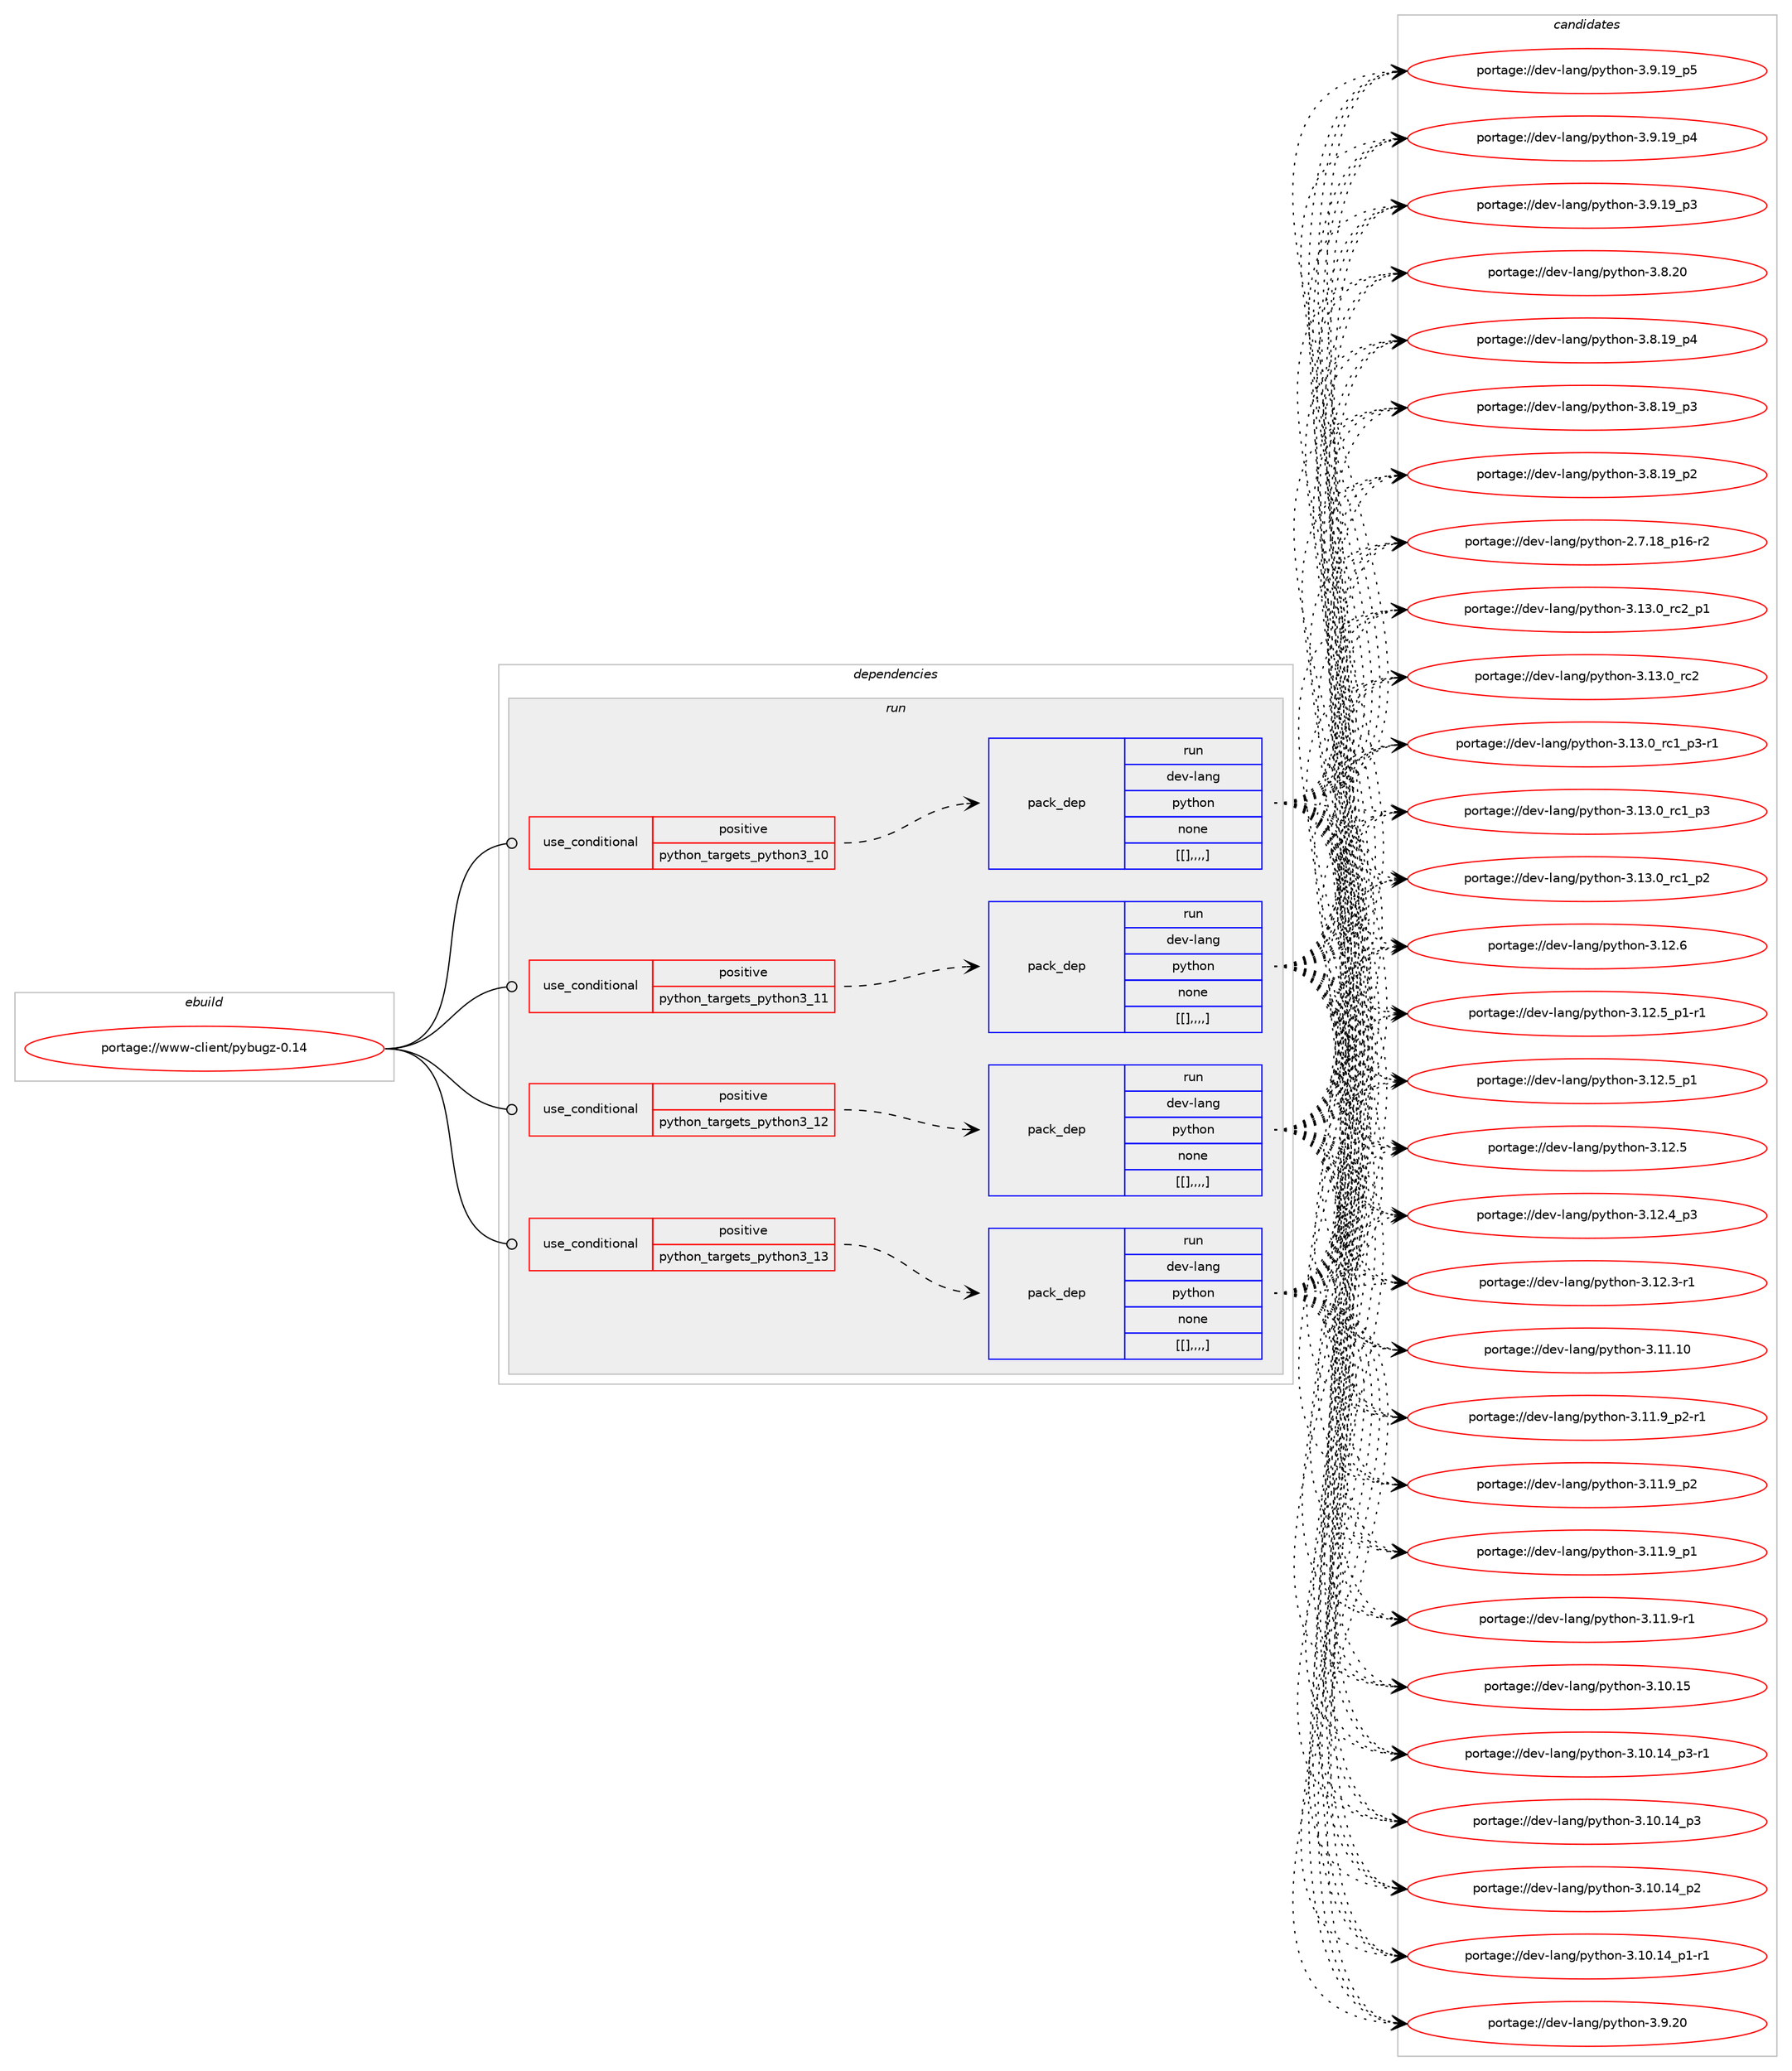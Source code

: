 digraph prolog {

# *************
# Graph options
# *************

newrank=true;
concentrate=true;
compound=true;
graph [rankdir=LR,fontname=Helvetica,fontsize=10,ranksep=1.5];#, ranksep=2.5, nodesep=0.2];
edge  [arrowhead=vee];
node  [fontname=Helvetica,fontsize=10];

# **********
# The ebuild
# **********

subgraph cluster_leftcol {
color=gray;
label=<<i>ebuild</i>>;
id [label="portage://www-client/pybugz-0.14", color=red, width=4, href="../www-client/pybugz-0.14.svg"];
}

# ****************
# The dependencies
# ****************

subgraph cluster_midcol {
color=gray;
label=<<i>dependencies</i>>;
subgraph cluster_compile {
fillcolor="#eeeeee";
style=filled;
label=<<i>compile</i>>;
}
subgraph cluster_compileandrun {
fillcolor="#eeeeee";
style=filled;
label=<<i>compile and run</i>>;
}
subgraph cluster_run {
fillcolor="#eeeeee";
style=filled;
label=<<i>run</i>>;
subgraph cond11131 {
dependency30666 [label=<<TABLE BORDER="0" CELLBORDER="1" CELLSPACING="0" CELLPADDING="4"><TR><TD ROWSPAN="3" CELLPADDING="10">use_conditional</TD></TR><TR><TD>positive</TD></TR><TR><TD>python_targets_python3_10</TD></TR></TABLE>>, shape=none, color=red];
subgraph pack19313 {
dependency30667 [label=<<TABLE BORDER="0" CELLBORDER="1" CELLSPACING="0" CELLPADDING="4" WIDTH="220"><TR><TD ROWSPAN="6" CELLPADDING="30">pack_dep</TD></TR><TR><TD WIDTH="110">run</TD></TR><TR><TD>dev-lang</TD></TR><TR><TD>python</TD></TR><TR><TD>none</TD></TR><TR><TD>[[],,,,]</TD></TR></TABLE>>, shape=none, color=blue];
}
dependency30666:e -> dependency30667:w [weight=20,style="dashed",arrowhead="vee"];
}
id:e -> dependency30666:w [weight=20,style="solid",arrowhead="odot"];
subgraph cond11132 {
dependency30668 [label=<<TABLE BORDER="0" CELLBORDER="1" CELLSPACING="0" CELLPADDING="4"><TR><TD ROWSPAN="3" CELLPADDING="10">use_conditional</TD></TR><TR><TD>positive</TD></TR><TR><TD>python_targets_python3_11</TD></TR></TABLE>>, shape=none, color=red];
subgraph pack19314 {
dependency30669 [label=<<TABLE BORDER="0" CELLBORDER="1" CELLSPACING="0" CELLPADDING="4" WIDTH="220"><TR><TD ROWSPAN="6" CELLPADDING="30">pack_dep</TD></TR><TR><TD WIDTH="110">run</TD></TR><TR><TD>dev-lang</TD></TR><TR><TD>python</TD></TR><TR><TD>none</TD></TR><TR><TD>[[],,,,]</TD></TR></TABLE>>, shape=none, color=blue];
}
dependency30668:e -> dependency30669:w [weight=20,style="dashed",arrowhead="vee"];
}
id:e -> dependency30668:w [weight=20,style="solid",arrowhead="odot"];
subgraph cond11133 {
dependency30670 [label=<<TABLE BORDER="0" CELLBORDER="1" CELLSPACING="0" CELLPADDING="4"><TR><TD ROWSPAN="3" CELLPADDING="10">use_conditional</TD></TR><TR><TD>positive</TD></TR><TR><TD>python_targets_python3_12</TD></TR></TABLE>>, shape=none, color=red];
subgraph pack19315 {
dependency30671 [label=<<TABLE BORDER="0" CELLBORDER="1" CELLSPACING="0" CELLPADDING="4" WIDTH="220"><TR><TD ROWSPAN="6" CELLPADDING="30">pack_dep</TD></TR><TR><TD WIDTH="110">run</TD></TR><TR><TD>dev-lang</TD></TR><TR><TD>python</TD></TR><TR><TD>none</TD></TR><TR><TD>[[],,,,]</TD></TR></TABLE>>, shape=none, color=blue];
}
dependency30670:e -> dependency30671:w [weight=20,style="dashed",arrowhead="vee"];
}
id:e -> dependency30670:w [weight=20,style="solid",arrowhead="odot"];
subgraph cond11134 {
dependency30672 [label=<<TABLE BORDER="0" CELLBORDER="1" CELLSPACING="0" CELLPADDING="4"><TR><TD ROWSPAN="3" CELLPADDING="10">use_conditional</TD></TR><TR><TD>positive</TD></TR><TR><TD>python_targets_python3_13</TD></TR></TABLE>>, shape=none, color=red];
subgraph pack19316 {
dependency30673 [label=<<TABLE BORDER="0" CELLBORDER="1" CELLSPACING="0" CELLPADDING="4" WIDTH="220"><TR><TD ROWSPAN="6" CELLPADDING="30">pack_dep</TD></TR><TR><TD WIDTH="110">run</TD></TR><TR><TD>dev-lang</TD></TR><TR><TD>python</TD></TR><TR><TD>none</TD></TR><TR><TD>[[],,,,]</TD></TR></TABLE>>, shape=none, color=blue];
}
dependency30672:e -> dependency30673:w [weight=20,style="dashed",arrowhead="vee"];
}
id:e -> dependency30672:w [weight=20,style="solid",arrowhead="odot"];
}
}

# **************
# The candidates
# **************

subgraph cluster_choices {
rank=same;
color=gray;
label=<<i>candidates</i>>;

subgraph choice19313 {
color=black;
nodesep=1;
choice100101118451089711010347112121116104111110455146495146489511499509511249 [label="portage://dev-lang/python-3.13.0_rc2_p1", color=red, width=4,href="../dev-lang/python-3.13.0_rc2_p1.svg"];
choice10010111845108971101034711212111610411111045514649514648951149950 [label="portage://dev-lang/python-3.13.0_rc2", color=red, width=4,href="../dev-lang/python-3.13.0_rc2.svg"];
choice1001011184510897110103471121211161041111104551464951464895114994995112514511449 [label="portage://dev-lang/python-3.13.0_rc1_p3-r1", color=red, width=4,href="../dev-lang/python-3.13.0_rc1_p3-r1.svg"];
choice100101118451089711010347112121116104111110455146495146489511499499511251 [label="portage://dev-lang/python-3.13.0_rc1_p3", color=red, width=4,href="../dev-lang/python-3.13.0_rc1_p3.svg"];
choice100101118451089711010347112121116104111110455146495146489511499499511250 [label="portage://dev-lang/python-3.13.0_rc1_p2", color=red, width=4,href="../dev-lang/python-3.13.0_rc1_p2.svg"];
choice10010111845108971101034711212111610411111045514649504654 [label="portage://dev-lang/python-3.12.6", color=red, width=4,href="../dev-lang/python-3.12.6.svg"];
choice1001011184510897110103471121211161041111104551464950465395112494511449 [label="portage://dev-lang/python-3.12.5_p1-r1", color=red, width=4,href="../dev-lang/python-3.12.5_p1-r1.svg"];
choice100101118451089711010347112121116104111110455146495046539511249 [label="portage://dev-lang/python-3.12.5_p1", color=red, width=4,href="../dev-lang/python-3.12.5_p1.svg"];
choice10010111845108971101034711212111610411111045514649504653 [label="portage://dev-lang/python-3.12.5", color=red, width=4,href="../dev-lang/python-3.12.5.svg"];
choice100101118451089711010347112121116104111110455146495046529511251 [label="portage://dev-lang/python-3.12.4_p3", color=red, width=4,href="../dev-lang/python-3.12.4_p3.svg"];
choice100101118451089711010347112121116104111110455146495046514511449 [label="portage://dev-lang/python-3.12.3-r1", color=red, width=4,href="../dev-lang/python-3.12.3-r1.svg"];
choice1001011184510897110103471121211161041111104551464949464948 [label="portage://dev-lang/python-3.11.10", color=red, width=4,href="../dev-lang/python-3.11.10.svg"];
choice1001011184510897110103471121211161041111104551464949465795112504511449 [label="portage://dev-lang/python-3.11.9_p2-r1", color=red, width=4,href="../dev-lang/python-3.11.9_p2-r1.svg"];
choice100101118451089711010347112121116104111110455146494946579511250 [label="portage://dev-lang/python-3.11.9_p2", color=red, width=4,href="../dev-lang/python-3.11.9_p2.svg"];
choice100101118451089711010347112121116104111110455146494946579511249 [label="portage://dev-lang/python-3.11.9_p1", color=red, width=4,href="../dev-lang/python-3.11.9_p1.svg"];
choice100101118451089711010347112121116104111110455146494946574511449 [label="portage://dev-lang/python-3.11.9-r1", color=red, width=4,href="../dev-lang/python-3.11.9-r1.svg"];
choice1001011184510897110103471121211161041111104551464948464953 [label="portage://dev-lang/python-3.10.15", color=red, width=4,href="../dev-lang/python-3.10.15.svg"];
choice100101118451089711010347112121116104111110455146494846495295112514511449 [label="portage://dev-lang/python-3.10.14_p3-r1", color=red, width=4,href="../dev-lang/python-3.10.14_p3-r1.svg"];
choice10010111845108971101034711212111610411111045514649484649529511251 [label="portage://dev-lang/python-3.10.14_p3", color=red, width=4,href="../dev-lang/python-3.10.14_p3.svg"];
choice10010111845108971101034711212111610411111045514649484649529511250 [label="portage://dev-lang/python-3.10.14_p2", color=red, width=4,href="../dev-lang/python-3.10.14_p2.svg"];
choice100101118451089711010347112121116104111110455146494846495295112494511449 [label="portage://dev-lang/python-3.10.14_p1-r1", color=red, width=4,href="../dev-lang/python-3.10.14_p1-r1.svg"];
choice10010111845108971101034711212111610411111045514657465048 [label="portage://dev-lang/python-3.9.20", color=red, width=4,href="../dev-lang/python-3.9.20.svg"];
choice100101118451089711010347112121116104111110455146574649579511253 [label="portage://dev-lang/python-3.9.19_p5", color=red, width=4,href="../dev-lang/python-3.9.19_p5.svg"];
choice100101118451089711010347112121116104111110455146574649579511252 [label="portage://dev-lang/python-3.9.19_p4", color=red, width=4,href="../dev-lang/python-3.9.19_p4.svg"];
choice100101118451089711010347112121116104111110455146574649579511251 [label="portage://dev-lang/python-3.9.19_p3", color=red, width=4,href="../dev-lang/python-3.9.19_p3.svg"];
choice10010111845108971101034711212111610411111045514656465048 [label="portage://dev-lang/python-3.8.20", color=red, width=4,href="../dev-lang/python-3.8.20.svg"];
choice100101118451089711010347112121116104111110455146564649579511252 [label="portage://dev-lang/python-3.8.19_p4", color=red, width=4,href="../dev-lang/python-3.8.19_p4.svg"];
choice100101118451089711010347112121116104111110455146564649579511251 [label="portage://dev-lang/python-3.8.19_p3", color=red, width=4,href="../dev-lang/python-3.8.19_p3.svg"];
choice100101118451089711010347112121116104111110455146564649579511250 [label="portage://dev-lang/python-3.8.19_p2", color=red, width=4,href="../dev-lang/python-3.8.19_p2.svg"];
choice100101118451089711010347112121116104111110455046554649569511249544511450 [label="portage://dev-lang/python-2.7.18_p16-r2", color=red, width=4,href="../dev-lang/python-2.7.18_p16-r2.svg"];
dependency30667:e -> choice100101118451089711010347112121116104111110455146495146489511499509511249:w [style=dotted,weight="100"];
dependency30667:e -> choice10010111845108971101034711212111610411111045514649514648951149950:w [style=dotted,weight="100"];
dependency30667:e -> choice1001011184510897110103471121211161041111104551464951464895114994995112514511449:w [style=dotted,weight="100"];
dependency30667:e -> choice100101118451089711010347112121116104111110455146495146489511499499511251:w [style=dotted,weight="100"];
dependency30667:e -> choice100101118451089711010347112121116104111110455146495146489511499499511250:w [style=dotted,weight="100"];
dependency30667:e -> choice10010111845108971101034711212111610411111045514649504654:w [style=dotted,weight="100"];
dependency30667:e -> choice1001011184510897110103471121211161041111104551464950465395112494511449:w [style=dotted,weight="100"];
dependency30667:e -> choice100101118451089711010347112121116104111110455146495046539511249:w [style=dotted,weight="100"];
dependency30667:e -> choice10010111845108971101034711212111610411111045514649504653:w [style=dotted,weight="100"];
dependency30667:e -> choice100101118451089711010347112121116104111110455146495046529511251:w [style=dotted,weight="100"];
dependency30667:e -> choice100101118451089711010347112121116104111110455146495046514511449:w [style=dotted,weight="100"];
dependency30667:e -> choice1001011184510897110103471121211161041111104551464949464948:w [style=dotted,weight="100"];
dependency30667:e -> choice1001011184510897110103471121211161041111104551464949465795112504511449:w [style=dotted,weight="100"];
dependency30667:e -> choice100101118451089711010347112121116104111110455146494946579511250:w [style=dotted,weight="100"];
dependency30667:e -> choice100101118451089711010347112121116104111110455146494946579511249:w [style=dotted,weight="100"];
dependency30667:e -> choice100101118451089711010347112121116104111110455146494946574511449:w [style=dotted,weight="100"];
dependency30667:e -> choice1001011184510897110103471121211161041111104551464948464953:w [style=dotted,weight="100"];
dependency30667:e -> choice100101118451089711010347112121116104111110455146494846495295112514511449:w [style=dotted,weight="100"];
dependency30667:e -> choice10010111845108971101034711212111610411111045514649484649529511251:w [style=dotted,weight="100"];
dependency30667:e -> choice10010111845108971101034711212111610411111045514649484649529511250:w [style=dotted,weight="100"];
dependency30667:e -> choice100101118451089711010347112121116104111110455146494846495295112494511449:w [style=dotted,weight="100"];
dependency30667:e -> choice10010111845108971101034711212111610411111045514657465048:w [style=dotted,weight="100"];
dependency30667:e -> choice100101118451089711010347112121116104111110455146574649579511253:w [style=dotted,weight="100"];
dependency30667:e -> choice100101118451089711010347112121116104111110455146574649579511252:w [style=dotted,weight="100"];
dependency30667:e -> choice100101118451089711010347112121116104111110455146574649579511251:w [style=dotted,weight="100"];
dependency30667:e -> choice10010111845108971101034711212111610411111045514656465048:w [style=dotted,weight="100"];
dependency30667:e -> choice100101118451089711010347112121116104111110455146564649579511252:w [style=dotted,weight="100"];
dependency30667:e -> choice100101118451089711010347112121116104111110455146564649579511251:w [style=dotted,weight="100"];
dependency30667:e -> choice100101118451089711010347112121116104111110455146564649579511250:w [style=dotted,weight="100"];
dependency30667:e -> choice100101118451089711010347112121116104111110455046554649569511249544511450:w [style=dotted,weight="100"];
}
subgraph choice19314 {
color=black;
nodesep=1;
choice100101118451089711010347112121116104111110455146495146489511499509511249 [label="portage://dev-lang/python-3.13.0_rc2_p1", color=red, width=4,href="../dev-lang/python-3.13.0_rc2_p1.svg"];
choice10010111845108971101034711212111610411111045514649514648951149950 [label="portage://dev-lang/python-3.13.0_rc2", color=red, width=4,href="../dev-lang/python-3.13.0_rc2.svg"];
choice1001011184510897110103471121211161041111104551464951464895114994995112514511449 [label="portage://dev-lang/python-3.13.0_rc1_p3-r1", color=red, width=4,href="../dev-lang/python-3.13.0_rc1_p3-r1.svg"];
choice100101118451089711010347112121116104111110455146495146489511499499511251 [label="portage://dev-lang/python-3.13.0_rc1_p3", color=red, width=4,href="../dev-lang/python-3.13.0_rc1_p3.svg"];
choice100101118451089711010347112121116104111110455146495146489511499499511250 [label="portage://dev-lang/python-3.13.0_rc1_p2", color=red, width=4,href="../dev-lang/python-3.13.0_rc1_p2.svg"];
choice10010111845108971101034711212111610411111045514649504654 [label="portage://dev-lang/python-3.12.6", color=red, width=4,href="../dev-lang/python-3.12.6.svg"];
choice1001011184510897110103471121211161041111104551464950465395112494511449 [label="portage://dev-lang/python-3.12.5_p1-r1", color=red, width=4,href="../dev-lang/python-3.12.5_p1-r1.svg"];
choice100101118451089711010347112121116104111110455146495046539511249 [label="portage://dev-lang/python-3.12.5_p1", color=red, width=4,href="../dev-lang/python-3.12.5_p1.svg"];
choice10010111845108971101034711212111610411111045514649504653 [label="portage://dev-lang/python-3.12.5", color=red, width=4,href="../dev-lang/python-3.12.5.svg"];
choice100101118451089711010347112121116104111110455146495046529511251 [label="portage://dev-lang/python-3.12.4_p3", color=red, width=4,href="../dev-lang/python-3.12.4_p3.svg"];
choice100101118451089711010347112121116104111110455146495046514511449 [label="portage://dev-lang/python-3.12.3-r1", color=red, width=4,href="../dev-lang/python-3.12.3-r1.svg"];
choice1001011184510897110103471121211161041111104551464949464948 [label="portage://dev-lang/python-3.11.10", color=red, width=4,href="../dev-lang/python-3.11.10.svg"];
choice1001011184510897110103471121211161041111104551464949465795112504511449 [label="portage://dev-lang/python-3.11.9_p2-r1", color=red, width=4,href="../dev-lang/python-3.11.9_p2-r1.svg"];
choice100101118451089711010347112121116104111110455146494946579511250 [label="portage://dev-lang/python-3.11.9_p2", color=red, width=4,href="../dev-lang/python-3.11.9_p2.svg"];
choice100101118451089711010347112121116104111110455146494946579511249 [label="portage://dev-lang/python-3.11.9_p1", color=red, width=4,href="../dev-lang/python-3.11.9_p1.svg"];
choice100101118451089711010347112121116104111110455146494946574511449 [label="portage://dev-lang/python-3.11.9-r1", color=red, width=4,href="../dev-lang/python-3.11.9-r1.svg"];
choice1001011184510897110103471121211161041111104551464948464953 [label="portage://dev-lang/python-3.10.15", color=red, width=4,href="../dev-lang/python-3.10.15.svg"];
choice100101118451089711010347112121116104111110455146494846495295112514511449 [label="portage://dev-lang/python-3.10.14_p3-r1", color=red, width=4,href="../dev-lang/python-3.10.14_p3-r1.svg"];
choice10010111845108971101034711212111610411111045514649484649529511251 [label="portage://dev-lang/python-3.10.14_p3", color=red, width=4,href="../dev-lang/python-3.10.14_p3.svg"];
choice10010111845108971101034711212111610411111045514649484649529511250 [label="portage://dev-lang/python-3.10.14_p2", color=red, width=4,href="../dev-lang/python-3.10.14_p2.svg"];
choice100101118451089711010347112121116104111110455146494846495295112494511449 [label="portage://dev-lang/python-3.10.14_p1-r1", color=red, width=4,href="../dev-lang/python-3.10.14_p1-r1.svg"];
choice10010111845108971101034711212111610411111045514657465048 [label="portage://dev-lang/python-3.9.20", color=red, width=4,href="../dev-lang/python-3.9.20.svg"];
choice100101118451089711010347112121116104111110455146574649579511253 [label="portage://dev-lang/python-3.9.19_p5", color=red, width=4,href="../dev-lang/python-3.9.19_p5.svg"];
choice100101118451089711010347112121116104111110455146574649579511252 [label="portage://dev-lang/python-3.9.19_p4", color=red, width=4,href="../dev-lang/python-3.9.19_p4.svg"];
choice100101118451089711010347112121116104111110455146574649579511251 [label="portage://dev-lang/python-3.9.19_p3", color=red, width=4,href="../dev-lang/python-3.9.19_p3.svg"];
choice10010111845108971101034711212111610411111045514656465048 [label="portage://dev-lang/python-3.8.20", color=red, width=4,href="../dev-lang/python-3.8.20.svg"];
choice100101118451089711010347112121116104111110455146564649579511252 [label="portage://dev-lang/python-3.8.19_p4", color=red, width=4,href="../dev-lang/python-3.8.19_p4.svg"];
choice100101118451089711010347112121116104111110455146564649579511251 [label="portage://dev-lang/python-3.8.19_p3", color=red, width=4,href="../dev-lang/python-3.8.19_p3.svg"];
choice100101118451089711010347112121116104111110455146564649579511250 [label="portage://dev-lang/python-3.8.19_p2", color=red, width=4,href="../dev-lang/python-3.8.19_p2.svg"];
choice100101118451089711010347112121116104111110455046554649569511249544511450 [label="portage://dev-lang/python-2.7.18_p16-r2", color=red, width=4,href="../dev-lang/python-2.7.18_p16-r2.svg"];
dependency30669:e -> choice100101118451089711010347112121116104111110455146495146489511499509511249:w [style=dotted,weight="100"];
dependency30669:e -> choice10010111845108971101034711212111610411111045514649514648951149950:w [style=dotted,weight="100"];
dependency30669:e -> choice1001011184510897110103471121211161041111104551464951464895114994995112514511449:w [style=dotted,weight="100"];
dependency30669:e -> choice100101118451089711010347112121116104111110455146495146489511499499511251:w [style=dotted,weight="100"];
dependency30669:e -> choice100101118451089711010347112121116104111110455146495146489511499499511250:w [style=dotted,weight="100"];
dependency30669:e -> choice10010111845108971101034711212111610411111045514649504654:w [style=dotted,weight="100"];
dependency30669:e -> choice1001011184510897110103471121211161041111104551464950465395112494511449:w [style=dotted,weight="100"];
dependency30669:e -> choice100101118451089711010347112121116104111110455146495046539511249:w [style=dotted,weight="100"];
dependency30669:e -> choice10010111845108971101034711212111610411111045514649504653:w [style=dotted,weight="100"];
dependency30669:e -> choice100101118451089711010347112121116104111110455146495046529511251:w [style=dotted,weight="100"];
dependency30669:e -> choice100101118451089711010347112121116104111110455146495046514511449:w [style=dotted,weight="100"];
dependency30669:e -> choice1001011184510897110103471121211161041111104551464949464948:w [style=dotted,weight="100"];
dependency30669:e -> choice1001011184510897110103471121211161041111104551464949465795112504511449:w [style=dotted,weight="100"];
dependency30669:e -> choice100101118451089711010347112121116104111110455146494946579511250:w [style=dotted,weight="100"];
dependency30669:e -> choice100101118451089711010347112121116104111110455146494946579511249:w [style=dotted,weight="100"];
dependency30669:e -> choice100101118451089711010347112121116104111110455146494946574511449:w [style=dotted,weight="100"];
dependency30669:e -> choice1001011184510897110103471121211161041111104551464948464953:w [style=dotted,weight="100"];
dependency30669:e -> choice100101118451089711010347112121116104111110455146494846495295112514511449:w [style=dotted,weight="100"];
dependency30669:e -> choice10010111845108971101034711212111610411111045514649484649529511251:w [style=dotted,weight="100"];
dependency30669:e -> choice10010111845108971101034711212111610411111045514649484649529511250:w [style=dotted,weight="100"];
dependency30669:e -> choice100101118451089711010347112121116104111110455146494846495295112494511449:w [style=dotted,weight="100"];
dependency30669:e -> choice10010111845108971101034711212111610411111045514657465048:w [style=dotted,weight="100"];
dependency30669:e -> choice100101118451089711010347112121116104111110455146574649579511253:w [style=dotted,weight="100"];
dependency30669:e -> choice100101118451089711010347112121116104111110455146574649579511252:w [style=dotted,weight="100"];
dependency30669:e -> choice100101118451089711010347112121116104111110455146574649579511251:w [style=dotted,weight="100"];
dependency30669:e -> choice10010111845108971101034711212111610411111045514656465048:w [style=dotted,weight="100"];
dependency30669:e -> choice100101118451089711010347112121116104111110455146564649579511252:w [style=dotted,weight="100"];
dependency30669:e -> choice100101118451089711010347112121116104111110455146564649579511251:w [style=dotted,weight="100"];
dependency30669:e -> choice100101118451089711010347112121116104111110455146564649579511250:w [style=dotted,weight="100"];
dependency30669:e -> choice100101118451089711010347112121116104111110455046554649569511249544511450:w [style=dotted,weight="100"];
}
subgraph choice19315 {
color=black;
nodesep=1;
choice100101118451089711010347112121116104111110455146495146489511499509511249 [label="portage://dev-lang/python-3.13.0_rc2_p1", color=red, width=4,href="../dev-lang/python-3.13.0_rc2_p1.svg"];
choice10010111845108971101034711212111610411111045514649514648951149950 [label="portage://dev-lang/python-3.13.0_rc2", color=red, width=4,href="../dev-lang/python-3.13.0_rc2.svg"];
choice1001011184510897110103471121211161041111104551464951464895114994995112514511449 [label="portage://dev-lang/python-3.13.0_rc1_p3-r1", color=red, width=4,href="../dev-lang/python-3.13.0_rc1_p3-r1.svg"];
choice100101118451089711010347112121116104111110455146495146489511499499511251 [label="portage://dev-lang/python-3.13.0_rc1_p3", color=red, width=4,href="../dev-lang/python-3.13.0_rc1_p3.svg"];
choice100101118451089711010347112121116104111110455146495146489511499499511250 [label="portage://dev-lang/python-3.13.0_rc1_p2", color=red, width=4,href="../dev-lang/python-3.13.0_rc1_p2.svg"];
choice10010111845108971101034711212111610411111045514649504654 [label="portage://dev-lang/python-3.12.6", color=red, width=4,href="../dev-lang/python-3.12.6.svg"];
choice1001011184510897110103471121211161041111104551464950465395112494511449 [label="portage://dev-lang/python-3.12.5_p1-r1", color=red, width=4,href="../dev-lang/python-3.12.5_p1-r1.svg"];
choice100101118451089711010347112121116104111110455146495046539511249 [label="portage://dev-lang/python-3.12.5_p1", color=red, width=4,href="../dev-lang/python-3.12.5_p1.svg"];
choice10010111845108971101034711212111610411111045514649504653 [label="portage://dev-lang/python-3.12.5", color=red, width=4,href="../dev-lang/python-3.12.5.svg"];
choice100101118451089711010347112121116104111110455146495046529511251 [label="portage://dev-lang/python-3.12.4_p3", color=red, width=4,href="../dev-lang/python-3.12.4_p3.svg"];
choice100101118451089711010347112121116104111110455146495046514511449 [label="portage://dev-lang/python-3.12.3-r1", color=red, width=4,href="../dev-lang/python-3.12.3-r1.svg"];
choice1001011184510897110103471121211161041111104551464949464948 [label="portage://dev-lang/python-3.11.10", color=red, width=4,href="../dev-lang/python-3.11.10.svg"];
choice1001011184510897110103471121211161041111104551464949465795112504511449 [label="portage://dev-lang/python-3.11.9_p2-r1", color=red, width=4,href="../dev-lang/python-3.11.9_p2-r1.svg"];
choice100101118451089711010347112121116104111110455146494946579511250 [label="portage://dev-lang/python-3.11.9_p2", color=red, width=4,href="../dev-lang/python-3.11.9_p2.svg"];
choice100101118451089711010347112121116104111110455146494946579511249 [label="portage://dev-lang/python-3.11.9_p1", color=red, width=4,href="../dev-lang/python-3.11.9_p1.svg"];
choice100101118451089711010347112121116104111110455146494946574511449 [label="portage://dev-lang/python-3.11.9-r1", color=red, width=4,href="../dev-lang/python-3.11.9-r1.svg"];
choice1001011184510897110103471121211161041111104551464948464953 [label="portage://dev-lang/python-3.10.15", color=red, width=4,href="../dev-lang/python-3.10.15.svg"];
choice100101118451089711010347112121116104111110455146494846495295112514511449 [label="portage://dev-lang/python-3.10.14_p3-r1", color=red, width=4,href="../dev-lang/python-3.10.14_p3-r1.svg"];
choice10010111845108971101034711212111610411111045514649484649529511251 [label="portage://dev-lang/python-3.10.14_p3", color=red, width=4,href="../dev-lang/python-3.10.14_p3.svg"];
choice10010111845108971101034711212111610411111045514649484649529511250 [label="portage://dev-lang/python-3.10.14_p2", color=red, width=4,href="../dev-lang/python-3.10.14_p2.svg"];
choice100101118451089711010347112121116104111110455146494846495295112494511449 [label="portage://dev-lang/python-3.10.14_p1-r1", color=red, width=4,href="../dev-lang/python-3.10.14_p1-r1.svg"];
choice10010111845108971101034711212111610411111045514657465048 [label="portage://dev-lang/python-3.9.20", color=red, width=4,href="../dev-lang/python-3.9.20.svg"];
choice100101118451089711010347112121116104111110455146574649579511253 [label="portage://dev-lang/python-3.9.19_p5", color=red, width=4,href="../dev-lang/python-3.9.19_p5.svg"];
choice100101118451089711010347112121116104111110455146574649579511252 [label="portage://dev-lang/python-3.9.19_p4", color=red, width=4,href="../dev-lang/python-3.9.19_p4.svg"];
choice100101118451089711010347112121116104111110455146574649579511251 [label="portage://dev-lang/python-3.9.19_p3", color=red, width=4,href="../dev-lang/python-3.9.19_p3.svg"];
choice10010111845108971101034711212111610411111045514656465048 [label="portage://dev-lang/python-3.8.20", color=red, width=4,href="../dev-lang/python-3.8.20.svg"];
choice100101118451089711010347112121116104111110455146564649579511252 [label="portage://dev-lang/python-3.8.19_p4", color=red, width=4,href="../dev-lang/python-3.8.19_p4.svg"];
choice100101118451089711010347112121116104111110455146564649579511251 [label="portage://dev-lang/python-3.8.19_p3", color=red, width=4,href="../dev-lang/python-3.8.19_p3.svg"];
choice100101118451089711010347112121116104111110455146564649579511250 [label="portage://dev-lang/python-3.8.19_p2", color=red, width=4,href="../dev-lang/python-3.8.19_p2.svg"];
choice100101118451089711010347112121116104111110455046554649569511249544511450 [label="portage://dev-lang/python-2.7.18_p16-r2", color=red, width=4,href="../dev-lang/python-2.7.18_p16-r2.svg"];
dependency30671:e -> choice100101118451089711010347112121116104111110455146495146489511499509511249:w [style=dotted,weight="100"];
dependency30671:e -> choice10010111845108971101034711212111610411111045514649514648951149950:w [style=dotted,weight="100"];
dependency30671:e -> choice1001011184510897110103471121211161041111104551464951464895114994995112514511449:w [style=dotted,weight="100"];
dependency30671:e -> choice100101118451089711010347112121116104111110455146495146489511499499511251:w [style=dotted,weight="100"];
dependency30671:e -> choice100101118451089711010347112121116104111110455146495146489511499499511250:w [style=dotted,weight="100"];
dependency30671:e -> choice10010111845108971101034711212111610411111045514649504654:w [style=dotted,weight="100"];
dependency30671:e -> choice1001011184510897110103471121211161041111104551464950465395112494511449:w [style=dotted,weight="100"];
dependency30671:e -> choice100101118451089711010347112121116104111110455146495046539511249:w [style=dotted,weight="100"];
dependency30671:e -> choice10010111845108971101034711212111610411111045514649504653:w [style=dotted,weight="100"];
dependency30671:e -> choice100101118451089711010347112121116104111110455146495046529511251:w [style=dotted,weight="100"];
dependency30671:e -> choice100101118451089711010347112121116104111110455146495046514511449:w [style=dotted,weight="100"];
dependency30671:e -> choice1001011184510897110103471121211161041111104551464949464948:w [style=dotted,weight="100"];
dependency30671:e -> choice1001011184510897110103471121211161041111104551464949465795112504511449:w [style=dotted,weight="100"];
dependency30671:e -> choice100101118451089711010347112121116104111110455146494946579511250:w [style=dotted,weight="100"];
dependency30671:e -> choice100101118451089711010347112121116104111110455146494946579511249:w [style=dotted,weight="100"];
dependency30671:e -> choice100101118451089711010347112121116104111110455146494946574511449:w [style=dotted,weight="100"];
dependency30671:e -> choice1001011184510897110103471121211161041111104551464948464953:w [style=dotted,weight="100"];
dependency30671:e -> choice100101118451089711010347112121116104111110455146494846495295112514511449:w [style=dotted,weight="100"];
dependency30671:e -> choice10010111845108971101034711212111610411111045514649484649529511251:w [style=dotted,weight="100"];
dependency30671:e -> choice10010111845108971101034711212111610411111045514649484649529511250:w [style=dotted,weight="100"];
dependency30671:e -> choice100101118451089711010347112121116104111110455146494846495295112494511449:w [style=dotted,weight="100"];
dependency30671:e -> choice10010111845108971101034711212111610411111045514657465048:w [style=dotted,weight="100"];
dependency30671:e -> choice100101118451089711010347112121116104111110455146574649579511253:w [style=dotted,weight="100"];
dependency30671:e -> choice100101118451089711010347112121116104111110455146574649579511252:w [style=dotted,weight="100"];
dependency30671:e -> choice100101118451089711010347112121116104111110455146574649579511251:w [style=dotted,weight="100"];
dependency30671:e -> choice10010111845108971101034711212111610411111045514656465048:w [style=dotted,weight="100"];
dependency30671:e -> choice100101118451089711010347112121116104111110455146564649579511252:w [style=dotted,weight="100"];
dependency30671:e -> choice100101118451089711010347112121116104111110455146564649579511251:w [style=dotted,weight="100"];
dependency30671:e -> choice100101118451089711010347112121116104111110455146564649579511250:w [style=dotted,weight="100"];
dependency30671:e -> choice100101118451089711010347112121116104111110455046554649569511249544511450:w [style=dotted,weight="100"];
}
subgraph choice19316 {
color=black;
nodesep=1;
choice100101118451089711010347112121116104111110455146495146489511499509511249 [label="portage://dev-lang/python-3.13.0_rc2_p1", color=red, width=4,href="../dev-lang/python-3.13.0_rc2_p1.svg"];
choice10010111845108971101034711212111610411111045514649514648951149950 [label="portage://dev-lang/python-3.13.0_rc2", color=red, width=4,href="../dev-lang/python-3.13.0_rc2.svg"];
choice1001011184510897110103471121211161041111104551464951464895114994995112514511449 [label="portage://dev-lang/python-3.13.0_rc1_p3-r1", color=red, width=4,href="../dev-lang/python-3.13.0_rc1_p3-r1.svg"];
choice100101118451089711010347112121116104111110455146495146489511499499511251 [label="portage://dev-lang/python-3.13.0_rc1_p3", color=red, width=4,href="../dev-lang/python-3.13.0_rc1_p3.svg"];
choice100101118451089711010347112121116104111110455146495146489511499499511250 [label="portage://dev-lang/python-3.13.0_rc1_p2", color=red, width=4,href="../dev-lang/python-3.13.0_rc1_p2.svg"];
choice10010111845108971101034711212111610411111045514649504654 [label="portage://dev-lang/python-3.12.6", color=red, width=4,href="../dev-lang/python-3.12.6.svg"];
choice1001011184510897110103471121211161041111104551464950465395112494511449 [label="portage://dev-lang/python-3.12.5_p1-r1", color=red, width=4,href="../dev-lang/python-3.12.5_p1-r1.svg"];
choice100101118451089711010347112121116104111110455146495046539511249 [label="portage://dev-lang/python-3.12.5_p1", color=red, width=4,href="../dev-lang/python-3.12.5_p1.svg"];
choice10010111845108971101034711212111610411111045514649504653 [label="portage://dev-lang/python-3.12.5", color=red, width=4,href="../dev-lang/python-3.12.5.svg"];
choice100101118451089711010347112121116104111110455146495046529511251 [label="portage://dev-lang/python-3.12.4_p3", color=red, width=4,href="../dev-lang/python-3.12.4_p3.svg"];
choice100101118451089711010347112121116104111110455146495046514511449 [label="portage://dev-lang/python-3.12.3-r1", color=red, width=4,href="../dev-lang/python-3.12.3-r1.svg"];
choice1001011184510897110103471121211161041111104551464949464948 [label="portage://dev-lang/python-3.11.10", color=red, width=4,href="../dev-lang/python-3.11.10.svg"];
choice1001011184510897110103471121211161041111104551464949465795112504511449 [label="portage://dev-lang/python-3.11.9_p2-r1", color=red, width=4,href="../dev-lang/python-3.11.9_p2-r1.svg"];
choice100101118451089711010347112121116104111110455146494946579511250 [label="portage://dev-lang/python-3.11.9_p2", color=red, width=4,href="../dev-lang/python-3.11.9_p2.svg"];
choice100101118451089711010347112121116104111110455146494946579511249 [label="portage://dev-lang/python-3.11.9_p1", color=red, width=4,href="../dev-lang/python-3.11.9_p1.svg"];
choice100101118451089711010347112121116104111110455146494946574511449 [label="portage://dev-lang/python-3.11.9-r1", color=red, width=4,href="../dev-lang/python-3.11.9-r1.svg"];
choice1001011184510897110103471121211161041111104551464948464953 [label="portage://dev-lang/python-3.10.15", color=red, width=4,href="../dev-lang/python-3.10.15.svg"];
choice100101118451089711010347112121116104111110455146494846495295112514511449 [label="portage://dev-lang/python-3.10.14_p3-r1", color=red, width=4,href="../dev-lang/python-3.10.14_p3-r1.svg"];
choice10010111845108971101034711212111610411111045514649484649529511251 [label="portage://dev-lang/python-3.10.14_p3", color=red, width=4,href="../dev-lang/python-3.10.14_p3.svg"];
choice10010111845108971101034711212111610411111045514649484649529511250 [label="portage://dev-lang/python-3.10.14_p2", color=red, width=4,href="../dev-lang/python-3.10.14_p2.svg"];
choice100101118451089711010347112121116104111110455146494846495295112494511449 [label="portage://dev-lang/python-3.10.14_p1-r1", color=red, width=4,href="../dev-lang/python-3.10.14_p1-r1.svg"];
choice10010111845108971101034711212111610411111045514657465048 [label="portage://dev-lang/python-3.9.20", color=red, width=4,href="../dev-lang/python-3.9.20.svg"];
choice100101118451089711010347112121116104111110455146574649579511253 [label="portage://dev-lang/python-3.9.19_p5", color=red, width=4,href="../dev-lang/python-3.9.19_p5.svg"];
choice100101118451089711010347112121116104111110455146574649579511252 [label="portage://dev-lang/python-3.9.19_p4", color=red, width=4,href="../dev-lang/python-3.9.19_p4.svg"];
choice100101118451089711010347112121116104111110455146574649579511251 [label="portage://dev-lang/python-3.9.19_p3", color=red, width=4,href="../dev-lang/python-3.9.19_p3.svg"];
choice10010111845108971101034711212111610411111045514656465048 [label="portage://dev-lang/python-3.8.20", color=red, width=4,href="../dev-lang/python-3.8.20.svg"];
choice100101118451089711010347112121116104111110455146564649579511252 [label="portage://dev-lang/python-3.8.19_p4", color=red, width=4,href="../dev-lang/python-3.8.19_p4.svg"];
choice100101118451089711010347112121116104111110455146564649579511251 [label="portage://dev-lang/python-3.8.19_p3", color=red, width=4,href="../dev-lang/python-3.8.19_p3.svg"];
choice100101118451089711010347112121116104111110455146564649579511250 [label="portage://dev-lang/python-3.8.19_p2", color=red, width=4,href="../dev-lang/python-3.8.19_p2.svg"];
choice100101118451089711010347112121116104111110455046554649569511249544511450 [label="portage://dev-lang/python-2.7.18_p16-r2", color=red, width=4,href="../dev-lang/python-2.7.18_p16-r2.svg"];
dependency30673:e -> choice100101118451089711010347112121116104111110455146495146489511499509511249:w [style=dotted,weight="100"];
dependency30673:e -> choice10010111845108971101034711212111610411111045514649514648951149950:w [style=dotted,weight="100"];
dependency30673:e -> choice1001011184510897110103471121211161041111104551464951464895114994995112514511449:w [style=dotted,weight="100"];
dependency30673:e -> choice100101118451089711010347112121116104111110455146495146489511499499511251:w [style=dotted,weight="100"];
dependency30673:e -> choice100101118451089711010347112121116104111110455146495146489511499499511250:w [style=dotted,weight="100"];
dependency30673:e -> choice10010111845108971101034711212111610411111045514649504654:w [style=dotted,weight="100"];
dependency30673:e -> choice1001011184510897110103471121211161041111104551464950465395112494511449:w [style=dotted,weight="100"];
dependency30673:e -> choice100101118451089711010347112121116104111110455146495046539511249:w [style=dotted,weight="100"];
dependency30673:e -> choice10010111845108971101034711212111610411111045514649504653:w [style=dotted,weight="100"];
dependency30673:e -> choice100101118451089711010347112121116104111110455146495046529511251:w [style=dotted,weight="100"];
dependency30673:e -> choice100101118451089711010347112121116104111110455146495046514511449:w [style=dotted,weight="100"];
dependency30673:e -> choice1001011184510897110103471121211161041111104551464949464948:w [style=dotted,weight="100"];
dependency30673:e -> choice1001011184510897110103471121211161041111104551464949465795112504511449:w [style=dotted,weight="100"];
dependency30673:e -> choice100101118451089711010347112121116104111110455146494946579511250:w [style=dotted,weight="100"];
dependency30673:e -> choice100101118451089711010347112121116104111110455146494946579511249:w [style=dotted,weight="100"];
dependency30673:e -> choice100101118451089711010347112121116104111110455146494946574511449:w [style=dotted,weight="100"];
dependency30673:e -> choice1001011184510897110103471121211161041111104551464948464953:w [style=dotted,weight="100"];
dependency30673:e -> choice100101118451089711010347112121116104111110455146494846495295112514511449:w [style=dotted,weight="100"];
dependency30673:e -> choice10010111845108971101034711212111610411111045514649484649529511251:w [style=dotted,weight="100"];
dependency30673:e -> choice10010111845108971101034711212111610411111045514649484649529511250:w [style=dotted,weight="100"];
dependency30673:e -> choice100101118451089711010347112121116104111110455146494846495295112494511449:w [style=dotted,weight="100"];
dependency30673:e -> choice10010111845108971101034711212111610411111045514657465048:w [style=dotted,weight="100"];
dependency30673:e -> choice100101118451089711010347112121116104111110455146574649579511253:w [style=dotted,weight="100"];
dependency30673:e -> choice100101118451089711010347112121116104111110455146574649579511252:w [style=dotted,weight="100"];
dependency30673:e -> choice100101118451089711010347112121116104111110455146574649579511251:w [style=dotted,weight="100"];
dependency30673:e -> choice10010111845108971101034711212111610411111045514656465048:w [style=dotted,weight="100"];
dependency30673:e -> choice100101118451089711010347112121116104111110455146564649579511252:w [style=dotted,weight="100"];
dependency30673:e -> choice100101118451089711010347112121116104111110455146564649579511251:w [style=dotted,weight="100"];
dependency30673:e -> choice100101118451089711010347112121116104111110455146564649579511250:w [style=dotted,weight="100"];
dependency30673:e -> choice100101118451089711010347112121116104111110455046554649569511249544511450:w [style=dotted,weight="100"];
}
}

}
